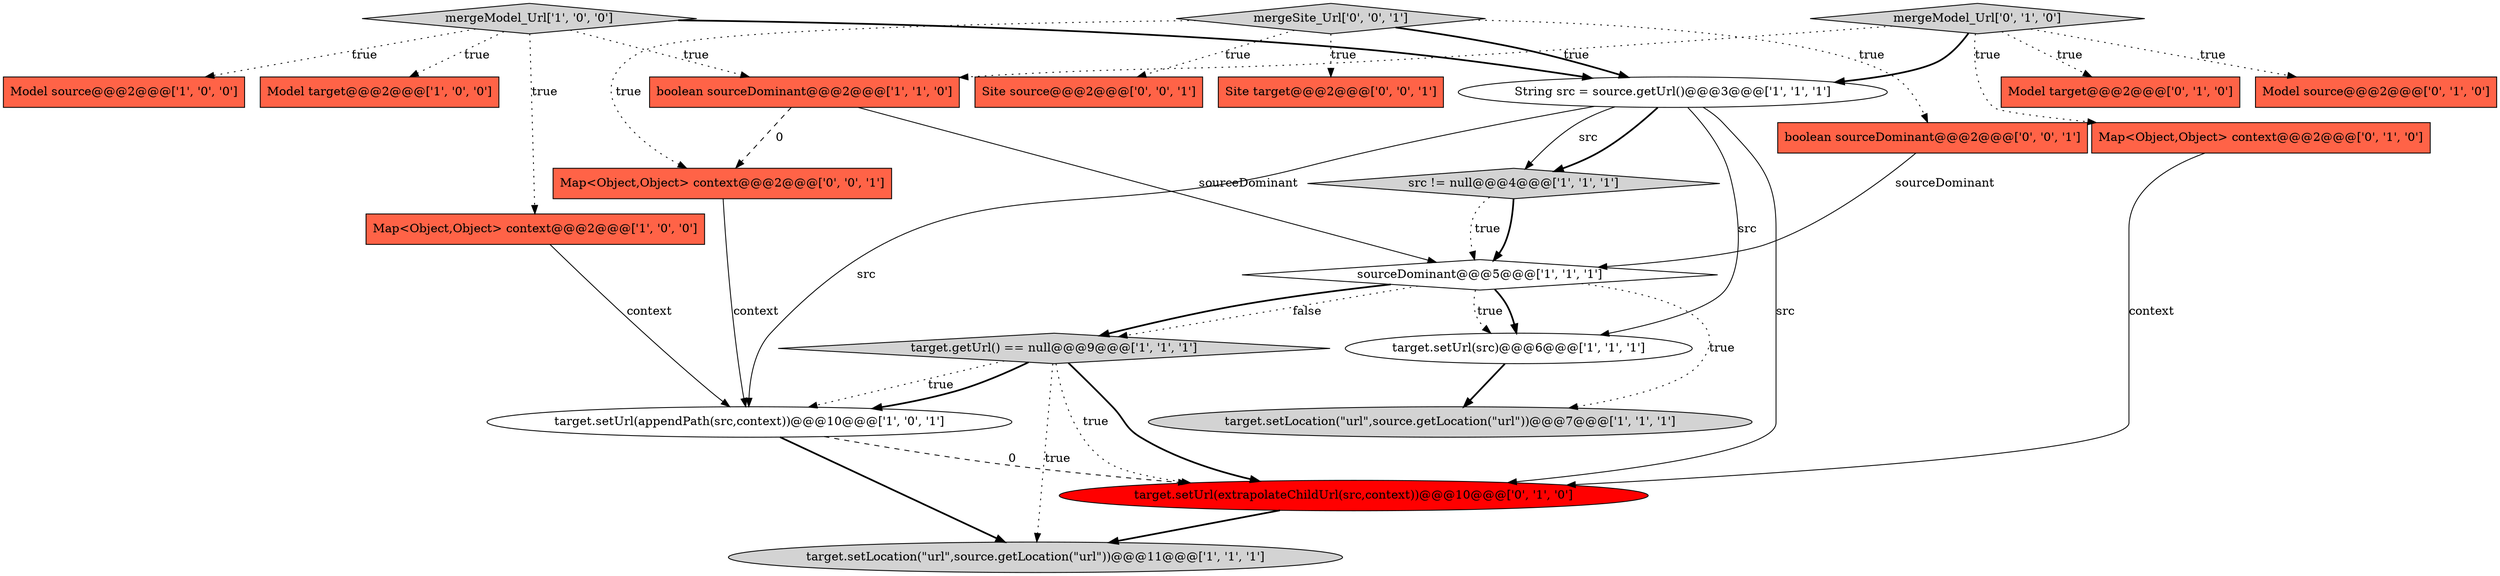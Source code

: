 digraph {
7 [style = filled, label = "src != null@@@4@@@['1', '1', '1']", fillcolor = lightgray, shape = diamond image = "AAA0AAABBB1BBB"];
12 [style = filled, label = "target.setUrl(appendPath(src,context))@@@10@@@['1', '0', '1']", fillcolor = white, shape = ellipse image = "AAA0AAABBB1BBB"];
11 [style = filled, label = "target.getUrl() == null@@@9@@@['1', '1', '1']", fillcolor = lightgray, shape = diamond image = "AAA0AAABBB1BBB"];
3 [style = filled, label = "sourceDominant@@@5@@@['1', '1', '1']", fillcolor = white, shape = diamond image = "AAA0AAABBB1BBB"];
4 [style = filled, label = "mergeModel_Url['1', '0', '0']", fillcolor = lightgray, shape = diamond image = "AAA0AAABBB1BBB"];
9 [style = filled, label = "boolean sourceDominant@@@2@@@['1', '1', '0']", fillcolor = tomato, shape = box image = "AAA0AAABBB1BBB"];
20 [style = filled, label = "boolean sourceDominant@@@2@@@['0', '0', '1']", fillcolor = tomato, shape = box image = "AAA0AAABBB3BBB"];
18 [style = filled, label = "Site source@@@2@@@['0', '0', '1']", fillcolor = tomato, shape = box image = "AAA0AAABBB3BBB"];
22 [style = filled, label = "Map<Object,Object> context@@@2@@@['0', '0', '1']", fillcolor = tomato, shape = box image = "AAA0AAABBB3BBB"];
15 [style = filled, label = "Map<Object,Object> context@@@2@@@['0', '1', '0']", fillcolor = tomato, shape = box image = "AAA0AAABBB2BBB"];
5 [style = filled, label = "Map<Object,Object> context@@@2@@@['1', '0', '0']", fillcolor = tomato, shape = box image = "AAA0AAABBB1BBB"];
21 [style = filled, label = "mergeSite_Url['0', '0', '1']", fillcolor = lightgray, shape = diamond image = "AAA0AAABBB3BBB"];
0 [style = filled, label = "Model source@@@2@@@['1', '0', '0']", fillcolor = tomato, shape = box image = "AAA0AAABBB1BBB"];
1 [style = filled, label = "target.setUrl(src)@@@6@@@['1', '1', '1']", fillcolor = white, shape = ellipse image = "AAA0AAABBB1BBB"];
16 [style = filled, label = "mergeModel_Url['0', '1', '0']", fillcolor = lightgray, shape = diamond image = "AAA0AAABBB2BBB"];
17 [style = filled, label = "target.setUrl(extrapolateChildUrl(src,context))@@@10@@@['0', '1', '0']", fillcolor = red, shape = ellipse image = "AAA1AAABBB2BBB"];
10 [style = filled, label = "target.setLocation(\"url\",source.getLocation(\"url\"))@@@11@@@['1', '1', '1']", fillcolor = lightgray, shape = ellipse image = "AAA0AAABBB1BBB"];
6 [style = filled, label = "String src = source.getUrl()@@@3@@@['1', '1', '1']", fillcolor = white, shape = ellipse image = "AAA0AAABBB1BBB"];
19 [style = filled, label = "Site target@@@2@@@['0', '0', '1']", fillcolor = tomato, shape = box image = "AAA0AAABBB3BBB"];
8 [style = filled, label = "Model target@@@2@@@['1', '0', '0']", fillcolor = tomato, shape = box image = "AAA0AAABBB1BBB"];
14 [style = filled, label = "Model target@@@2@@@['0', '1', '0']", fillcolor = tomato, shape = box image = "AAA0AAABBB2BBB"];
2 [style = filled, label = "target.setLocation(\"url\",source.getLocation(\"url\"))@@@7@@@['1', '1', '1']", fillcolor = lightgray, shape = ellipse image = "AAA0AAABBB1BBB"];
13 [style = filled, label = "Model source@@@2@@@['0', '1', '0']", fillcolor = tomato, shape = box image = "AAA0AAABBB2BBB"];
17->10 [style = bold, label=""];
4->5 [style = dotted, label="true"];
16->9 [style = dotted, label="true"];
20->3 [style = solid, label="sourceDominant"];
21->20 [style = dotted, label="true"];
3->1 [style = bold, label=""];
16->13 [style = dotted, label="true"];
21->6 [style = bold, label=""];
4->6 [style = bold, label=""];
5->12 [style = solid, label="context"];
21->18 [style = dotted, label="true"];
11->10 [style = dotted, label="true"];
16->6 [style = bold, label=""];
6->17 [style = solid, label="src"];
4->0 [style = dotted, label="true"];
11->12 [style = dotted, label="true"];
3->11 [style = bold, label=""];
11->17 [style = dotted, label="true"];
4->8 [style = dotted, label="true"];
12->17 [style = dashed, label="0"];
21->22 [style = dotted, label="true"];
6->12 [style = solid, label="src"];
11->12 [style = bold, label=""];
9->22 [style = dashed, label="0"];
6->7 [style = solid, label="src"];
7->3 [style = bold, label=""];
12->10 [style = bold, label=""];
7->3 [style = dotted, label="true"];
3->11 [style = dotted, label="false"];
6->1 [style = solid, label="src"];
15->17 [style = solid, label="context"];
21->19 [style = dotted, label="true"];
16->14 [style = dotted, label="true"];
9->3 [style = solid, label="sourceDominant"];
22->12 [style = solid, label="context"];
11->17 [style = bold, label=""];
1->2 [style = bold, label=""];
4->9 [style = dotted, label="true"];
6->7 [style = bold, label=""];
3->1 [style = dotted, label="true"];
3->2 [style = dotted, label="true"];
16->15 [style = dotted, label="true"];
}
